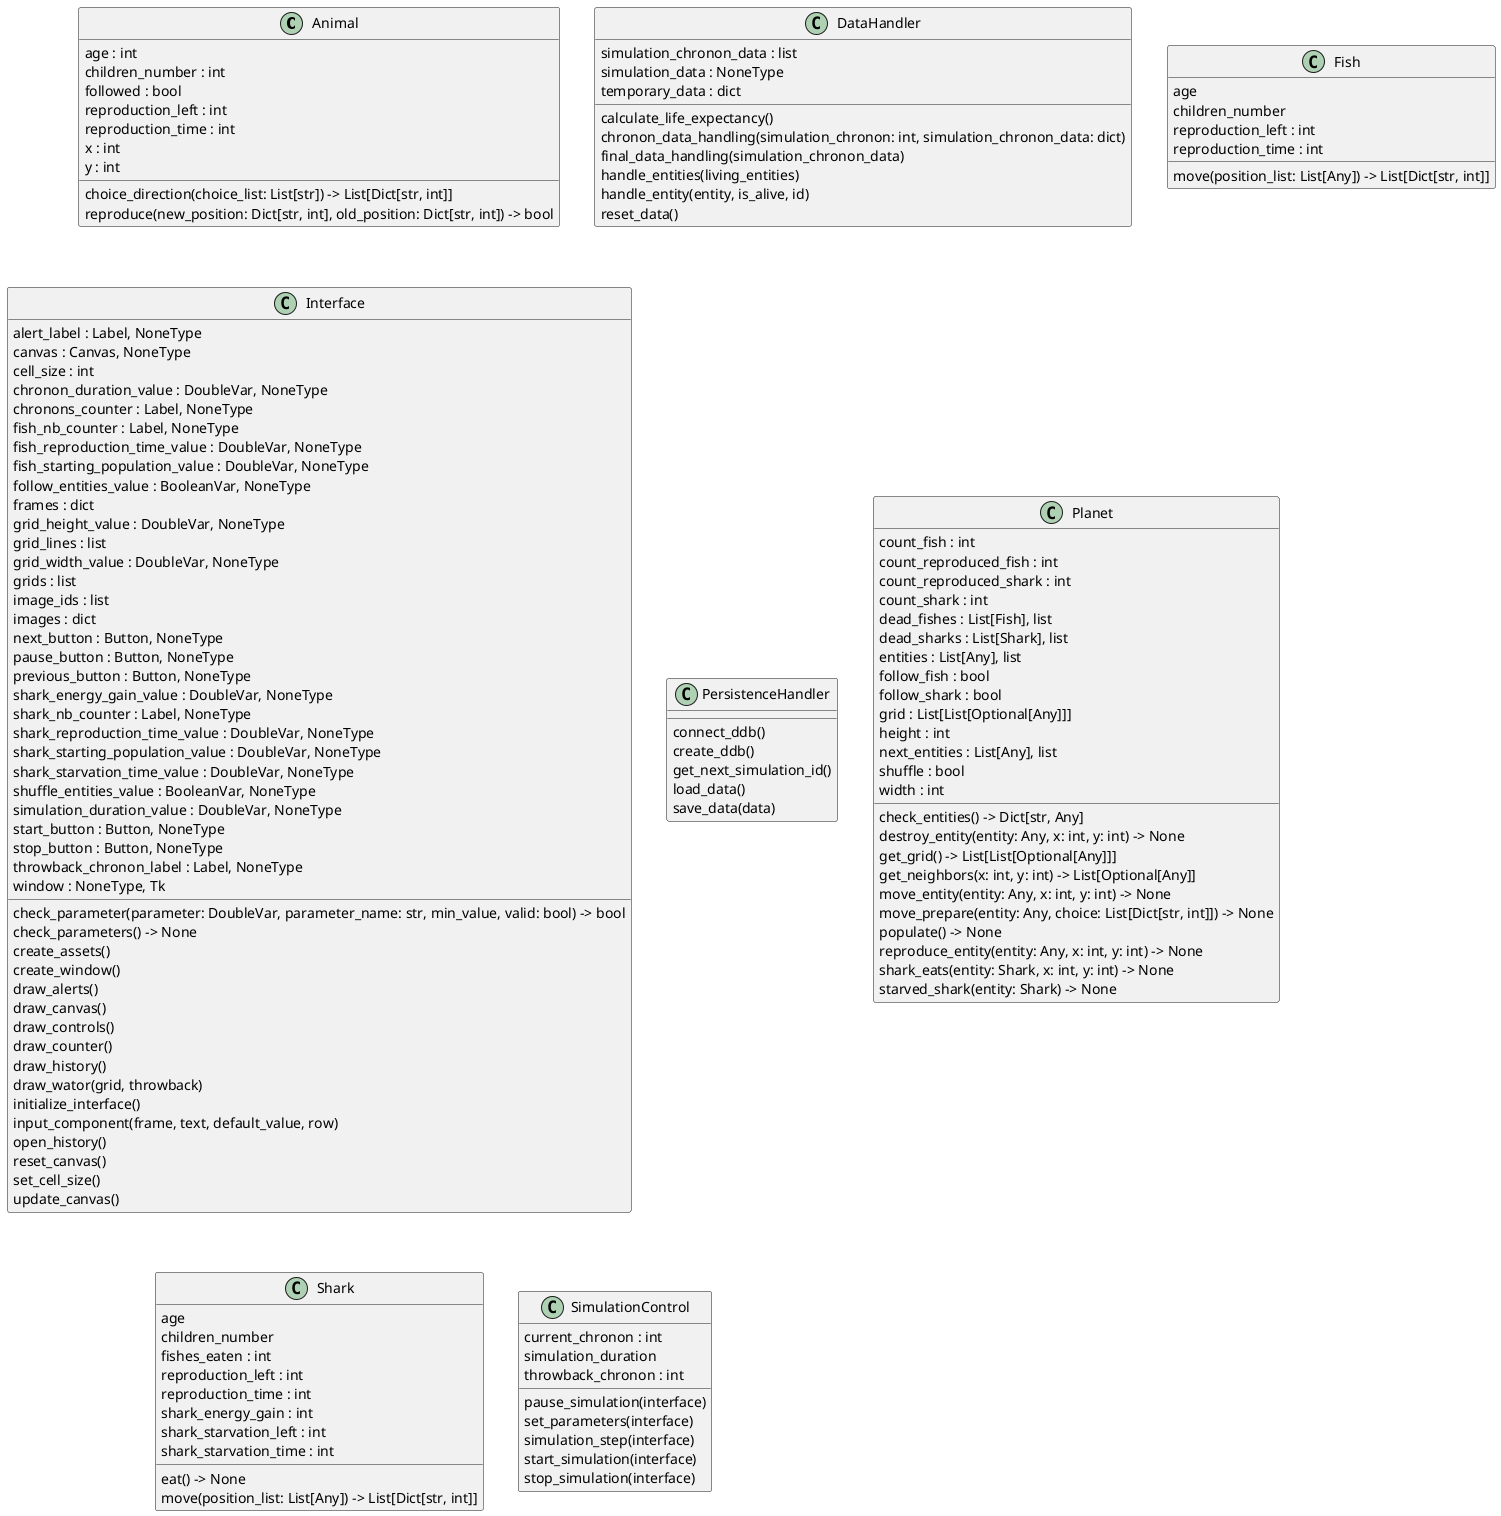 @startuml associations_only
set namespaceSeparator none
class "Animal" as Animal{
  age : int
  children_number : int
  followed : bool
  reproduction_left : int
  reproduction_time : int
  x : int
  y : int
  choice_direction(choice_list: List[str]) -> List[Dict[str, int]]
  reproduce(new_position: Dict[str, int], old_position: Dict[str, int]) -> bool
}
class "DataHandler" as DataHandler {
  simulation_chronon_data : list
  simulation_data : NoneType
  temporary_data : dict
  calculate_life_expectancy()
  chronon_data_handling(simulation_chronon: int, simulation_chronon_data: dict)
  final_data_handling(simulation_chronon_data)
  handle_entities(living_entities)
  handle_entity(entity, is_alive, id)
  reset_data()
}
class "Fish" as Fish {
  age
  children_number
  reproduction_left : int
  reproduction_time : int
  move(position_list: List[Any]) -> List[Dict[str, int]]
}
class "Interface" as Interface {
  alert_label : Label, NoneType
  canvas : Canvas, NoneType
  cell_size : int
  chronon_duration_value : DoubleVar, NoneType
  chronons_counter : Label, NoneType
  fish_nb_counter : Label, NoneType
  fish_reproduction_time_value : DoubleVar, NoneType
  fish_starting_population_value : DoubleVar, NoneType
  follow_entities_value : BooleanVar, NoneType
  frames : dict
  grid_height_value : DoubleVar, NoneType
  grid_lines : list
  grid_width_value : DoubleVar, NoneType
  grids : list
  image_ids : list
  images : dict
  next_button : Button, NoneType
  pause_button : Button, NoneType
  previous_button : Button, NoneType
  shark_energy_gain_value : DoubleVar, NoneType
  shark_nb_counter : Label, NoneType
  shark_reproduction_time_value : DoubleVar, NoneType
  shark_starting_population_value : DoubleVar, NoneType
  shark_starvation_time_value : DoubleVar, NoneType
  shuffle_entities_value : BooleanVar, NoneType
  simulation_duration_value : DoubleVar, NoneType
  start_button : Button, NoneType
  stop_button : Button, NoneType
  throwback_chronon_label : Label, NoneType
  window : NoneType, Tk
  check_parameter(parameter: DoubleVar, parameter_name: str, min_value, valid: bool) -> bool
  check_parameters() -> None
  create_assets()
  create_window()
  draw_alerts()
  draw_canvas()
  draw_controls()
  draw_counter()
  draw_history()
  draw_wator(grid, throwback)
  initialize_interface()
  input_component(frame, text, default_value, row)
  open_history()
  reset_canvas()
  set_cell_size()
  update_canvas()
}
class "PersistenceHandler" as PersistenceHandler {
  connect_ddb()
  create_ddb()
  get_next_simulation_id()
  load_data()
  save_data(data)
}
class "Planet" as Planet {
  count_fish : int
  count_reproduced_fish : int
  count_reproduced_shark : int
  count_shark : int
  dead_fishes : List[Fish], list
  dead_sharks : List[Shark], list
  entities : List[Any], list
  follow_fish : bool
  follow_shark : bool
  grid : List[List[Optional[Any]]]
  height : int
  next_entities : List[Any], list
  shuffle : bool
  width : int
  check_entities() -> Dict[str, Any]
  destroy_entity(entity: Any, x: int, y: int) -> None
  get_grid() -> List[List[Optional[Any]]]
  get_neighbors(x: int, y: int) -> List[Optional[Any]]
  move_entity(entity: Any, x: int, y: int) -> None
  move_prepare(entity: Any, choice: List[Dict[str, int]]) -> None
  populate() -> None
  reproduce_entity(entity: Any, x: int, y: int) -> None
  shark_eats(entity: Shark, x: int, y: int) -> None
  starved_shark(entity: Shark) -> None
}
class "Shark" as Shark {
  age
  children_number
  fishes_eaten : int
  reproduction_left : int
  reproduction_time : int
  shark_energy_gain : int
  shark_starvation_left : int
  shark_starvation_time : int
  eat() -> None
  move(position_list: List[Any]) -> List[Dict[str, int]]
}
class "SimulationControl" as SimulationControl {
  current_chronon : int
  simulation_duration
  throwback_chronon : int
  pause_simulation(interface)
  set_parameters(interface)
  simulation_step(interface)
  start_simulation(interface)
  stop_simulation(interface)
}


@enduml

